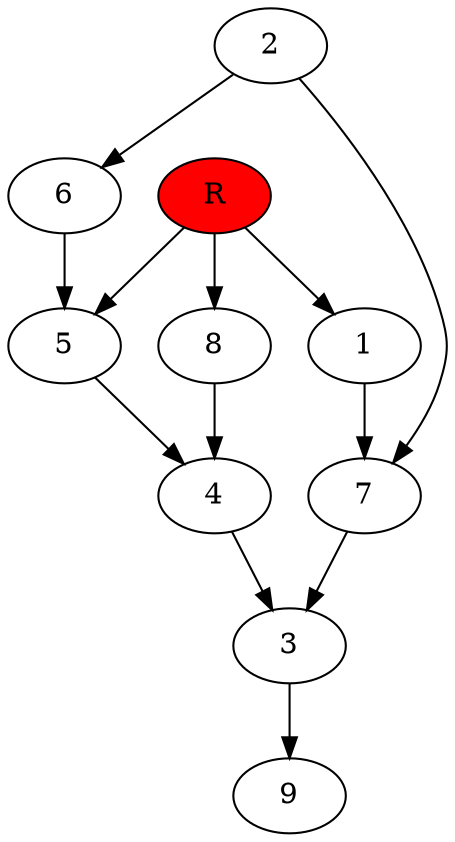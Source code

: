 digraph prb6603 {
	1
	2
	3
	4
	5
	6
	7
	8
	R [fillcolor="#ff0000" style=filled]
	1 -> 7
	2 -> 6
	2 -> 7
	3 -> 9
	4 -> 3
	5 -> 4
	6 -> 5
	7 -> 3
	8 -> 4
	R -> 1
	R -> 5
	R -> 8
}
